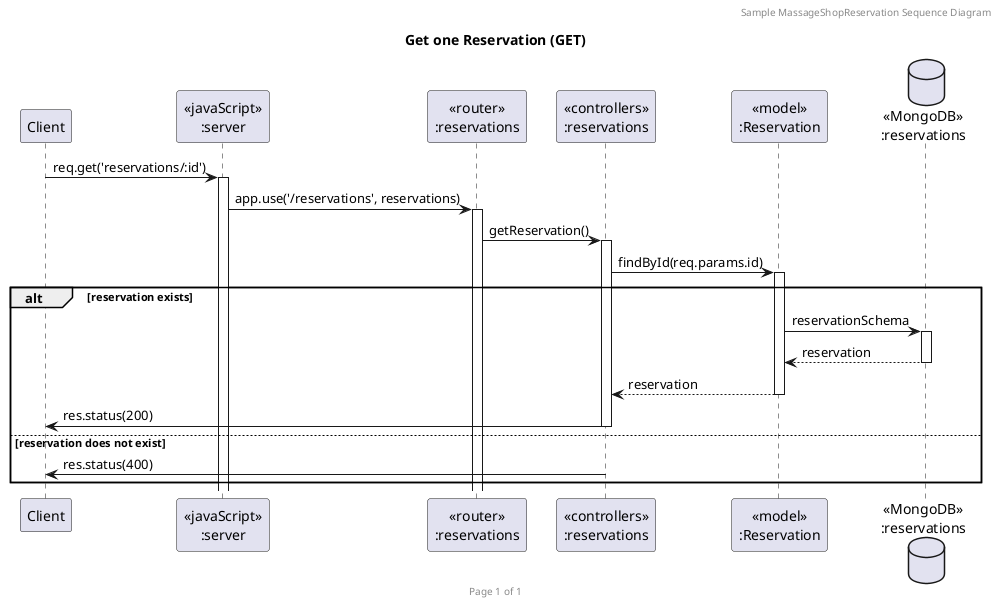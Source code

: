 @startuml Get Reservation (GET)

header Sample MassageShopReservation Sequence Diagram
footer Page %page% of %lastpage%
title "Get one Reservation (GET)"

participant "Client" as client
participant "<<javaScript>>\n:server" as server
participant "<<router>>\n:reservations" as routerReservation
participant "<<controllers>>\n:reservations" as controllersReservation
participant "<<model>>\n:Reservation" as modelReservation
database "<<MongoDB>>\n:reservations" as ReservationDatabase


client->server ++:req.get('reservations/:id')
server->routerReservation ++:app.use('/reservations', reservations)
routerReservation -> controllersReservation ++: getReservation()
controllersReservation->modelReservation ++: findById(req.params.id)

alt reservation exists
  modelReservation ->ReservationDatabase ++: reservationSchema
  ReservationDatabase --> modelReservation --: reservation
  controllersReservation <-- modelReservation --: reservation
  controllersReservation->client --: res.status(200)
else reservation does not exist
  controllersReservation->client --: res.status(400)
end

@enduml